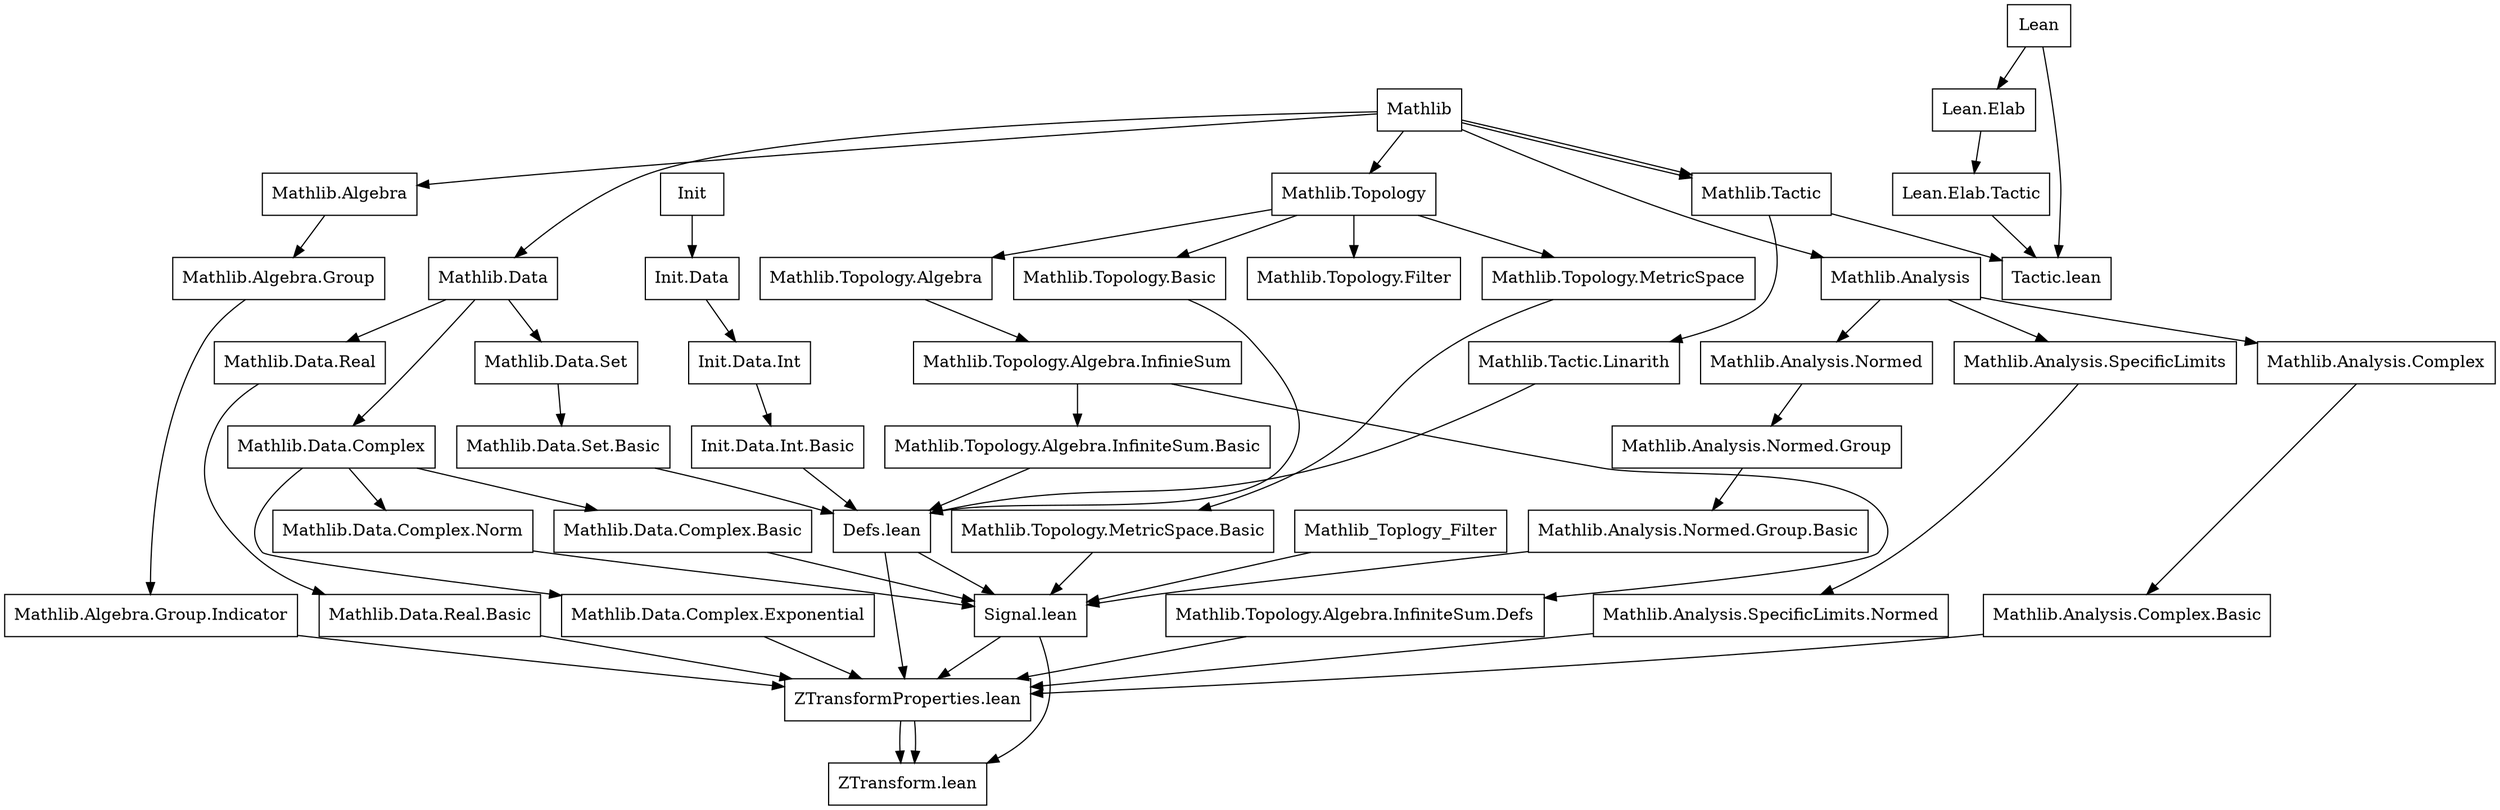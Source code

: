 digraph DependencyTree {
    rankdir=TB; // Top-to-bottom layout
    node [shape=box];

    // Define nodes
    Defs [label="Defs.lean"];
    Signal [label="Signal.lean"];
    Tactic [label="Tactic.lean"];
    ZTransformProperties [label="ZTransformProperties.lean"];
    ZTransform [label="ZTransform.lean"];

    Lean [label="Lean"];
    Lean_Elab [label="Lean.Elab"];
    Lean_Elab_Tactic [label="Lean.Elab.Tactic"];

    Lean -> Lean_Elab;
    Lean_Elab -> Lean_Elab_Tactic;

    Mathlib [label="Mathlib"];
    Mathlib_Tactic [label="Mathlib.Tactic"];

    Mathlib -> Mathlib_Tactic;

    Init_Data [label="Init.Data"];
    Init_Data_Int [label="Init.Data.Int"];
    Init_Data_Int_Basic [label="Init.Data.Int.Basic"];

    Init -> Init_Data;
    Init_Data -> Init_Data_Int;
    Init_Data_Int -> Init_Data_Int_Basic;

    Mathlib_Algebra [label="Mathlib.Algebra"];
    Mathlib_Algebra_Group [label="Mathlib.Algebra.Group"];
    Mathlib_Algebra_Group_Indicator [label="Mathlib.Algebra.Group.Indicator"];

    Mathlib -> Mathlib_Algebra;
    Mathlib_Algebra -> Mathlib_Algebra_Group;
    Mathlib_Algebra_Group -> Mathlib_Algebra_Group_Indicator;


    Mathlib_Data [label="Mathlib.Data"];
    Mathlib_Data_Set [label="Mathlib.Data.Set"];
    Mathlib_Data_Set_Basic [label="Mathlib.Data.Set.Basic"];

    Mathlib -> Mathlib_Data;
    Mathlib_Data -> Mathlib_Data_Set;
    Mathlib_Data_Set -> Mathlib_Data_Set_Basic;


    Mathlib_Data_Real [label="Mathlib.Data.Real"];
    Mathlib_Data_Real_Basic [label="Mathlib.Data.Real.Basic"];

    Mathlib_Data -> Mathlib_Data_Real;
    Mathlib_Data_Real -> Mathlib_Data_Real_Basic;

    Mathlib_Data_Complex [label="Mathlib.Data.Complex"];
    Mathlib_Data_Complex_Basic [label="Mathlib.Data.Complex.Basic"];
    Mathlib_Data_Complex_Exponential [label="Mathlib.Data.Complex.Exponential"];
    Mathlib_Data_Complex_Norm [label="Mathlib.Data.Complex.Norm"];

    Mathlib_Data -> Mathlib_Data_Complex;
    Mathlib_Data_Complex -> Mathlib_Data_Complex_Basic;
    Mathlib_Data_Complex -> Mathlib_Data_Complex_Exponential;
    Mathlib_Data_Complex -> Mathlib_Data_Complex_Norm;


    Mathlib_Tactic [label="Mathlib.Tactic"];
    Mathlib_Tactic_Linarith [label="Mathlib.Tactic.Linarith"];

    Mathlib -> Mathlib_Tactic;
    Mathlib_Tactic -> Mathlib_Tactic_Linarith;

    Mathlib_Topology [label="Mathlib.Topology"];
    Mathlib_Topology_Basic [label="Mathlib.Topology.Basic"];
    Mathlib_Topology_Filter [label="Mathlib.Topology.Filter"];

    Mathlib_Topology_MetricSpace [label="Mathlib.Topology.MetricSpace"];
    Mathlib_Topology_MetricSpace_Basic [label="Mathlib.Topology.MetricSpace.Basic"];

    Mathlib_Topology_Algebra [label="Mathlib.Topology.Algebra"];
    Mathlib_Topology_Algebra_InfiniteSum [label="Mathlib.Topology.Algebra.InfinieSum"];
    Mathlib_Topology_Algebra_InfiniteSum_Basic [label="Mathlib.Topology.Algebra.InfiniteSum.Basic"];
    Mathlib_Topology_Algebra_InfiniteSum_Defs [label="Mathlib.Topology.Algebra.InfiniteSum.Defs"];


    Mathlib -> Mathlib_Topology;
    Mathlib_Topology -> Mathlib_Topology_Basic;
    Mathlib_Topology -> Mathlib_Topology_Filter;
    Mathlib_Topology -> Mathlib_Topology_Algebra;

    Mathlib_Topology -> Mathlib_Topology_MetricSpace;
    Mathlib_Topology_MetricSpace -> Mathlib_Topology_MetricSpace_Basic;

    Mathlib_Topology_Algebra -> Mathlib_Topology_Algebra_InfiniteSum;
    Mathlib_Topology_Algebra_InfiniteSum -> Mathlib_Topology_Algebra_InfiniteSum_Basic;
    Mathlib_Topology_Algebra_InfiniteSum -> Mathlib_Topology_Algebra_InfiniteSum_Defs;

    // Signal.lean
    Mathlib_Analysis [label="Mathlib.Analysis"];

    Mathlib_Analysis_Complex [label="Mathlib.Analysis.Complex"];
    Mathlib_Analysis_Complex_Basic [label="Mathlib.Analysis.Complex.Basic"];

    Mathlib_Analysis_Normed [label="Mathlib.Analysis.Normed"];
    Mathlib_Analysis_Normed_Group [label="Mathlib.Analysis.Normed.Group"];
    Mathlib_Analysis_Normed_Group_Basic [label="Mathlib.Analysis.Normed.Group.Basic"];

    Mathlib_Analysis_SpecificLimits [label="Mathlib.Analysis.SpecificLimits"];
    Mathlib_Analysis_SpecificLimits_Normed [label="Mathlib.Analysis.SpecificLimits.Normed"];

    Mathlib -> Mathlib_Analysis;
    Mathlib_Analysis -> Mathlib_Analysis_Complex;
    Mathlib_Analysis_Complex -> Mathlib_Analysis_Complex_Basic;

    Mathlib_Analysis -> Mathlib_Analysis_Normed;
    Mathlib_Analysis_Normed -> Mathlib_Analysis_Normed_Group;
    Mathlib_Analysis_Normed_Group -> Mathlib_Analysis_Normed_Group_Basic;

    Mathlib_Analysis -> Mathlib_Analysis_SpecificLimits;
    Mathlib_Analysis_SpecificLimits -> Mathlib_Analysis_SpecificLimits_Normed;


    // Defs.lean
    Init_Data_Int_Basic -> Defs;
    Mathlib_Data_Set_Basic -> Defs;
    Mathlib_Tactic_Linarith -> Defs;
    Mathlib_Topology_Basic -> Defs;
    Mathlib_Topology_Algebra_InfiniteSum_Basic -> Defs;
    // Signal.lean

    Mathlib_Analysis_Normed_Group_Basic -> Signal;
    Mathlib_Data_Complex_Basic -> Signal;
    Mathlib_Data_Complex_Norm -> Signal;
    Mathlib_Toplogy_Filter -> Signal;
    Mathlib_Topology_MetricSpace_Basic -> Signal;

    Defs -> Signal;
    Signal -> ZTransform;
    ZTransformProperties -> ZTransform;


    // Tactic.lean has no dependencies
    Lean -> Tactic;
    Lean_Elab_Tactic -> Tactic;
    Mathlib_Tactic -> Tactic;
    Tactic;

    // ZTransformProperties.lean
    Mathlib_Algebra_Group_Indicator -> ZTransformProperties;
    Mathlib_Analysis_Complex_Basic -> ZTransformProperties;
    Mathlib_Analysis_SpecificLimits_Normed -> ZTransformProperties;

    Mathlib_Data_Complex_Exponential -> ZTransformProperties;
    Mathlib_Data_Real_Basic -> ZTransformProperties;

    Mathlib_Topology_Algebra_InfiniteSum_Defs -> ZTransformProperties;

    Signal -> ZTransformProperties;
    Defs -> ZTransformProperties;

    // ZTransform
    ZTransformProperties -> ZTransform;
}
